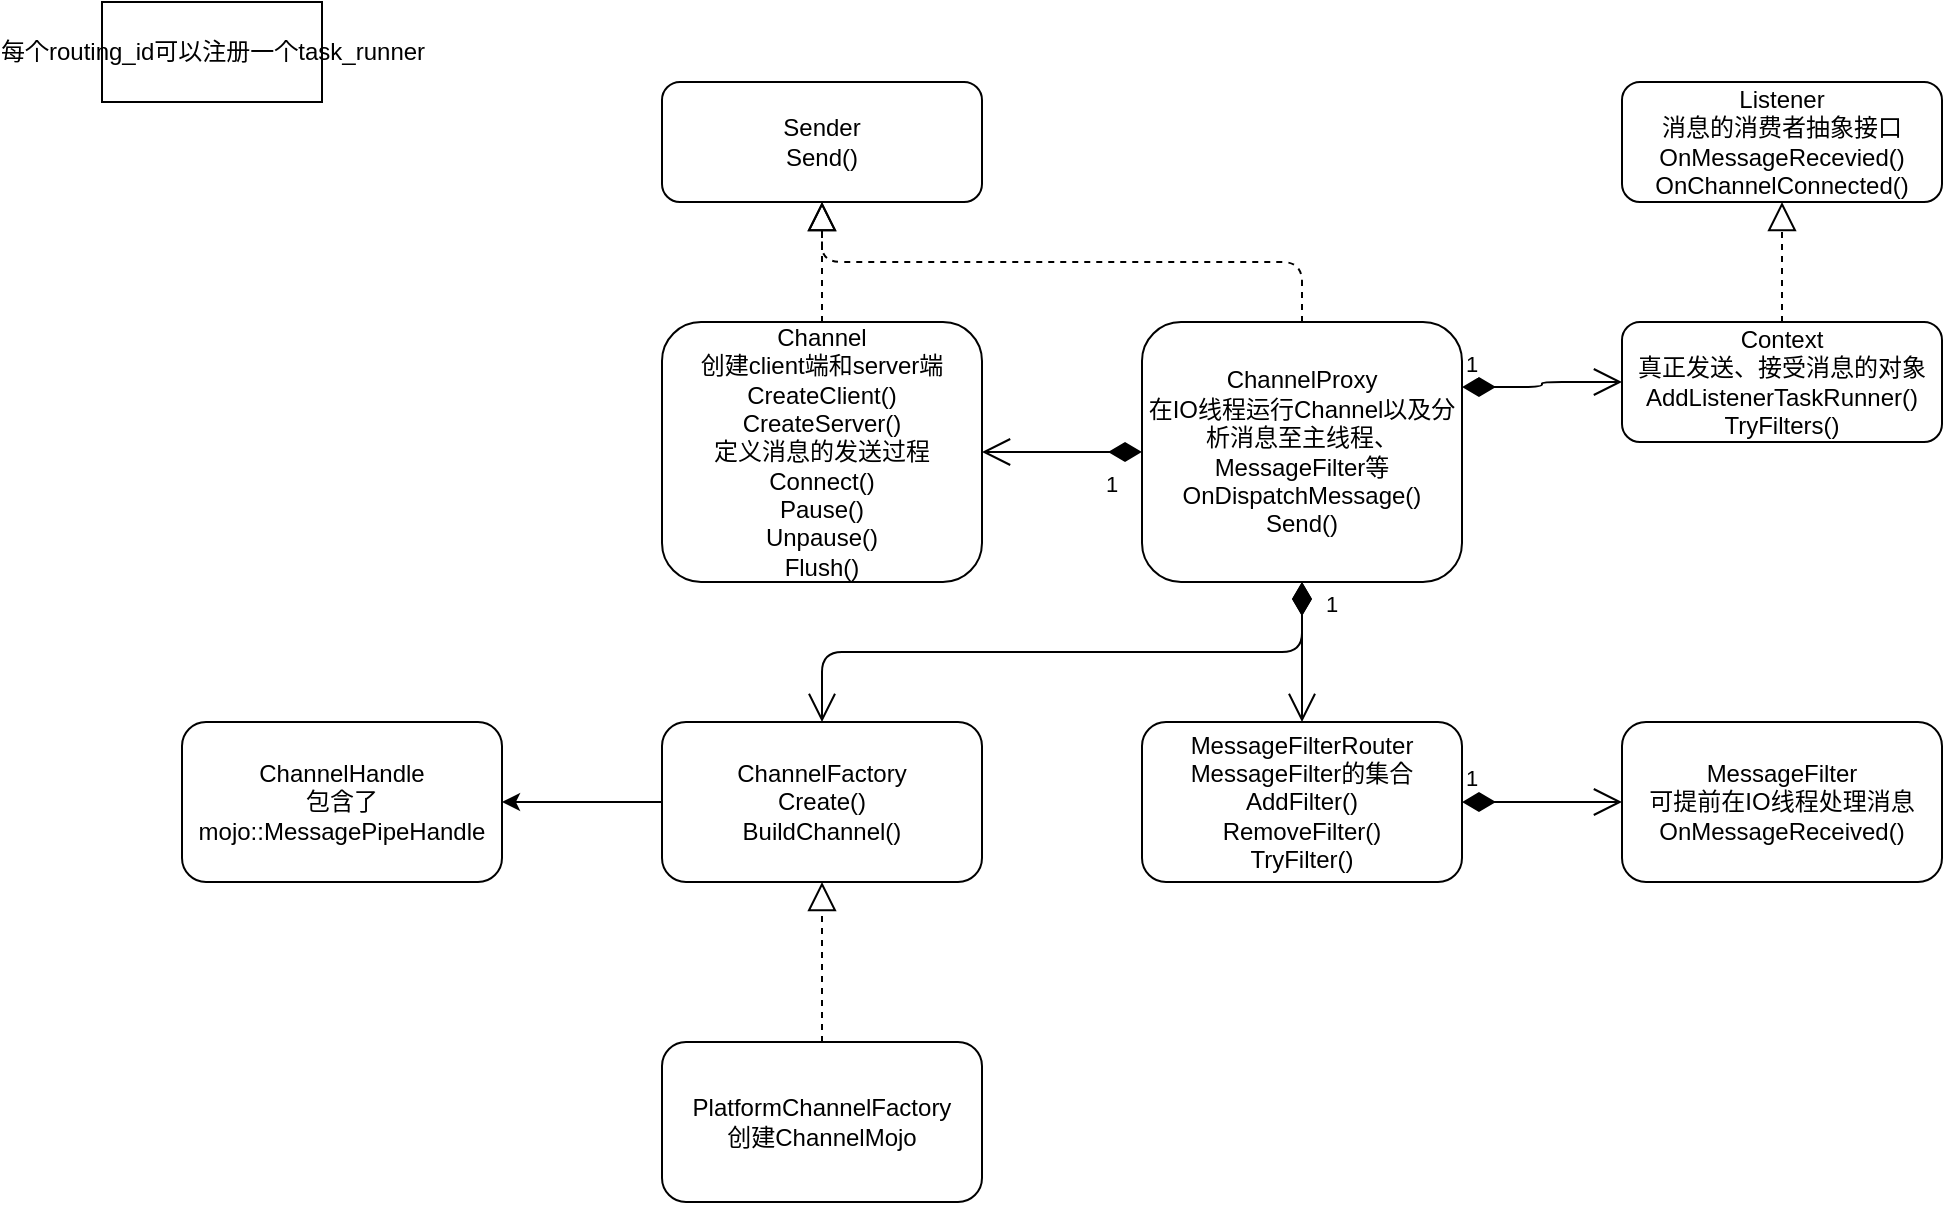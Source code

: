 <mxfile version="13.9.9" type="device"><diagram id="Z4_vfzY8uppSo0FdatIS" name="第 1 页"><mxGraphModel dx="1773" dy="636" grid="1" gridSize="10" guides="1" tooltips="1" connect="1" arrows="1" fold="1" page="1" pageScale="1" pageWidth="827" pageHeight="1169" math="0" shadow="0"><root><mxCell id="0"/><mxCell id="1" parent="0"/><mxCell id="ERLqCMZ3ed7sP12SSHxP-1" value="Sender&lt;br&gt;Send()" style="rounded=1;whiteSpace=wrap;html=1;" vertex="1" parent="1"><mxGeometry x="280" y="200" width="160" height="60" as="geometry"/></mxCell><mxCell id="ERLqCMZ3ed7sP12SSHxP-2" value="Channel&lt;br&gt;创建client端和server端&lt;br&gt;CreateClient()&lt;br&gt;CreateServer()&lt;br&gt;定义消息的发送过程&lt;br&gt;Connect()&lt;br&gt;Pause()&lt;br&gt;Unpause()&lt;br&gt;Flush()" style="rounded=1;whiteSpace=wrap;html=1;" vertex="1" parent="1"><mxGeometry x="280" y="320" width="160" height="130" as="geometry"/></mxCell><mxCell id="ERLqCMZ3ed7sP12SSHxP-3" value="" style="endArrow=block;dashed=1;endFill=0;endSize=12;html=1;exitX=0.5;exitY=0;exitDx=0;exitDy=0;" edge="1" parent="1" source="ERLqCMZ3ed7sP12SSHxP-2" target="ERLqCMZ3ed7sP12SSHxP-1"><mxGeometry width="160" relative="1" as="geometry"><mxPoint x="330" y="260" as="sourcePoint"/><mxPoint x="490" y="260" as="targetPoint"/></mxGeometry></mxCell><mxCell id="ERLqCMZ3ed7sP12SSHxP-4" value="ChannelProxy&lt;br&gt;在IO线程运行Channel以及分析消息至主线程、MessageFilter等&lt;br&gt;OnDispatchMessage()&lt;br&gt;Send()&lt;br&gt;" style="rounded=1;whiteSpace=wrap;html=1;" vertex="1" parent="1"><mxGeometry x="520" y="320" width="160" height="130" as="geometry"/></mxCell><mxCell id="ERLqCMZ3ed7sP12SSHxP-5" value="" style="endArrow=block;dashed=1;endFill=0;endSize=12;html=1;exitX=0.5;exitY=0;exitDx=0;exitDy=0;" edge="1" parent="1" source="ERLqCMZ3ed7sP12SSHxP-4"><mxGeometry width="160" relative="1" as="geometry"><mxPoint x="330" y="220" as="sourcePoint"/><mxPoint x="360" y="260" as="targetPoint"/><Array as="points"><mxPoint x="600" y="290"/><mxPoint x="360" y="290"/></Array></mxGeometry></mxCell><mxCell id="ERLqCMZ3ed7sP12SSHxP-6" value="Listener&lt;br&gt;消息的消费者抽象接口&lt;br&gt;OnMessageRecevied()&lt;br&gt;OnChannelConnected()&lt;br&gt;" style="rounded=1;whiteSpace=wrap;html=1;" vertex="1" parent="1"><mxGeometry x="760" y="200" width="160" height="60" as="geometry"/></mxCell><mxCell id="ERLqCMZ3ed7sP12SSHxP-7" value="Context&lt;br&gt;真正发送、接受消息的对象&lt;br&gt;AddListenerTaskRunner()&lt;br&gt;TryFilters()" style="rounded=1;whiteSpace=wrap;html=1;" vertex="1" parent="1"><mxGeometry x="760" y="320" width="160" height="60" as="geometry"/></mxCell><mxCell id="ERLqCMZ3ed7sP12SSHxP-8" value="" style="endArrow=block;dashed=1;endFill=0;endSize=12;html=1;entryX=0.5;entryY=1;entryDx=0;entryDy=0;" edge="1" parent="1" source="ERLqCMZ3ed7sP12SSHxP-7" target="ERLqCMZ3ed7sP12SSHxP-6"><mxGeometry width="160" relative="1" as="geometry"><mxPoint x="370" y="330" as="sourcePoint"/><mxPoint x="370" y="270" as="targetPoint"/></mxGeometry></mxCell><mxCell id="ERLqCMZ3ed7sP12SSHxP-9" value="每个routing_id可以注册一个task_runner" style="html=1;" vertex="1" parent="1"><mxGeometry y="160" width="110" height="50" as="geometry"/></mxCell><mxCell id="ERLqCMZ3ed7sP12SSHxP-10" value="MessageFilterRouter&lt;br&gt;MessageFilter的集合&lt;br&gt;AddFilter()&lt;br&gt;RemoveFilter()&lt;br&gt;TryFilter()" style="rounded=1;whiteSpace=wrap;html=1;" vertex="1" parent="1"><mxGeometry x="520" y="520" width="160" height="80" as="geometry"/></mxCell><mxCell id="ERLqCMZ3ed7sP12SSHxP-11" value="MessageFilter&lt;br&gt;可提前在IO线程处理消息&lt;br&gt;OnMessageReceived()" style="rounded=1;whiteSpace=wrap;html=1;" vertex="1" parent="1"><mxGeometry x="760" y="520" width="160" height="80" as="geometry"/></mxCell><mxCell id="ERLqCMZ3ed7sP12SSHxP-12" value="1" style="endArrow=open;html=1;endSize=12;startArrow=diamondThin;startSize=14;startFill=1;edgeStyle=orthogonalEdgeStyle;align=left;verticalAlign=bottom;exitX=1;exitY=0.5;exitDx=0;exitDy=0;entryX=0;entryY=0.5;entryDx=0;entryDy=0;" edge="1" parent="1" source="ERLqCMZ3ed7sP12SSHxP-10" target="ERLqCMZ3ed7sP12SSHxP-11"><mxGeometry x="-1" y="3" relative="1" as="geometry"><mxPoint x="620" y="440" as="sourcePoint"/><mxPoint x="780" y="440" as="targetPoint"/></mxGeometry></mxCell><mxCell id="ERLqCMZ3ed7sP12SSHxP-13" value="1" style="endArrow=open;html=1;endSize=12;startArrow=diamondThin;startSize=14;startFill=1;edgeStyle=orthogonalEdgeStyle;align=left;verticalAlign=bottom;exitX=0.5;exitY=1;exitDx=0;exitDy=0;entryX=0.5;entryY=0;entryDx=0;entryDy=0;" edge="1" parent="1" source="ERLqCMZ3ed7sP12SSHxP-4" target="ERLqCMZ3ed7sP12SSHxP-10"><mxGeometry x="-0.429" y="10" relative="1" as="geometry"><mxPoint x="690" y="570" as="sourcePoint"/><mxPoint x="770" y="570" as="targetPoint"/><mxPoint as="offset"/></mxGeometry></mxCell><mxCell id="ERLqCMZ3ed7sP12SSHxP-14" value="1" style="endArrow=open;html=1;endSize=12;startArrow=diamondThin;startSize=14;startFill=1;edgeStyle=orthogonalEdgeStyle;align=left;verticalAlign=bottom;exitX=0;exitY=0.5;exitDx=0;exitDy=0;" edge="1" parent="1" source="ERLqCMZ3ed7sP12SSHxP-4" target="ERLqCMZ3ed7sP12SSHxP-2"><mxGeometry x="-0.5" y="25" relative="1" as="geometry"><mxPoint x="610" y="450" as="sourcePoint"/><mxPoint x="610" y="530" as="targetPoint"/><mxPoint as="offset"/></mxGeometry></mxCell><mxCell id="ERLqCMZ3ed7sP12SSHxP-15" value="1" style="endArrow=open;html=1;endSize=12;startArrow=diamondThin;startSize=14;startFill=1;edgeStyle=orthogonalEdgeStyle;align=left;verticalAlign=bottom;exitX=1;exitY=0.25;exitDx=0;exitDy=0;entryX=0;entryY=0.5;entryDx=0;entryDy=0;" edge="1" parent="1" source="ERLqCMZ3ed7sP12SSHxP-4" target="ERLqCMZ3ed7sP12SSHxP-7"><mxGeometry x="-1" y="3" relative="1" as="geometry"><mxPoint x="610" y="460" as="sourcePoint"/><mxPoint x="610" y="530" as="targetPoint"/></mxGeometry></mxCell><mxCell id="ERLqCMZ3ed7sP12SSHxP-16" value="ChannelFactory&lt;br&gt;Create()&lt;br&gt;BuildChannel()" style="rounded=1;whiteSpace=wrap;html=1;" vertex="1" parent="1"><mxGeometry x="280" y="520" width="160" height="80" as="geometry"/></mxCell><mxCell id="ERLqCMZ3ed7sP12SSHxP-17" value="ChannelHandle&lt;br&gt;包含了&lt;br&gt;mojo::MessagePipeHandle" style="rounded=1;whiteSpace=wrap;html=1;" vertex="1" parent="1"><mxGeometry x="40" y="520" width="160" height="80" as="geometry"/></mxCell><mxCell id="ERLqCMZ3ed7sP12SSHxP-18" value="PlatformChannelFactory&lt;br&gt;创建ChannelMojo" style="rounded=1;whiteSpace=wrap;html=1;" vertex="1" parent="1"><mxGeometry x="280" y="680" width="160" height="80" as="geometry"/></mxCell><mxCell id="ERLqCMZ3ed7sP12SSHxP-20" value="" style="endArrow=classic;html=1;exitX=0;exitY=0.5;exitDx=0;exitDy=0;entryX=1;entryY=0.5;entryDx=0;entryDy=0;" edge="1" parent="1" source="ERLqCMZ3ed7sP12SSHxP-16" target="ERLqCMZ3ed7sP12SSHxP-17"><mxGeometry width="50" height="50" relative="1" as="geometry"><mxPoint x="350" y="490" as="sourcePoint"/><mxPoint x="400" y="440" as="targetPoint"/></mxGeometry></mxCell><mxCell id="ERLqCMZ3ed7sP12SSHxP-21" value="" style="endArrow=block;dashed=1;endFill=0;endSize=12;html=1;exitX=0.5;exitY=0;exitDx=0;exitDy=0;" edge="1" parent="1" source="ERLqCMZ3ed7sP12SSHxP-18" target="ERLqCMZ3ed7sP12SSHxP-16"><mxGeometry width="160" relative="1" as="geometry"><mxPoint x="370" y="470" as="sourcePoint"/><mxPoint x="530" y="470" as="targetPoint"/></mxGeometry></mxCell><mxCell id="ERLqCMZ3ed7sP12SSHxP-22" value="1" style="endArrow=open;html=1;endSize=12;startArrow=diamondThin;startSize=14;startFill=1;edgeStyle=orthogonalEdgeStyle;align=left;verticalAlign=bottom;exitX=0.5;exitY=1;exitDx=0;exitDy=0;entryX=0.5;entryY=0;entryDx=0;entryDy=0;" edge="1" parent="1" source="ERLqCMZ3ed7sP12SSHxP-4" target="ERLqCMZ3ed7sP12SSHxP-16"><mxGeometry x="-0.871" y="10" relative="1" as="geometry"><mxPoint x="370" y="460" as="sourcePoint"/><mxPoint x="530" y="460" as="targetPoint"/><mxPoint as="offset"/></mxGeometry></mxCell></root></mxGraphModel></diagram></mxfile>
